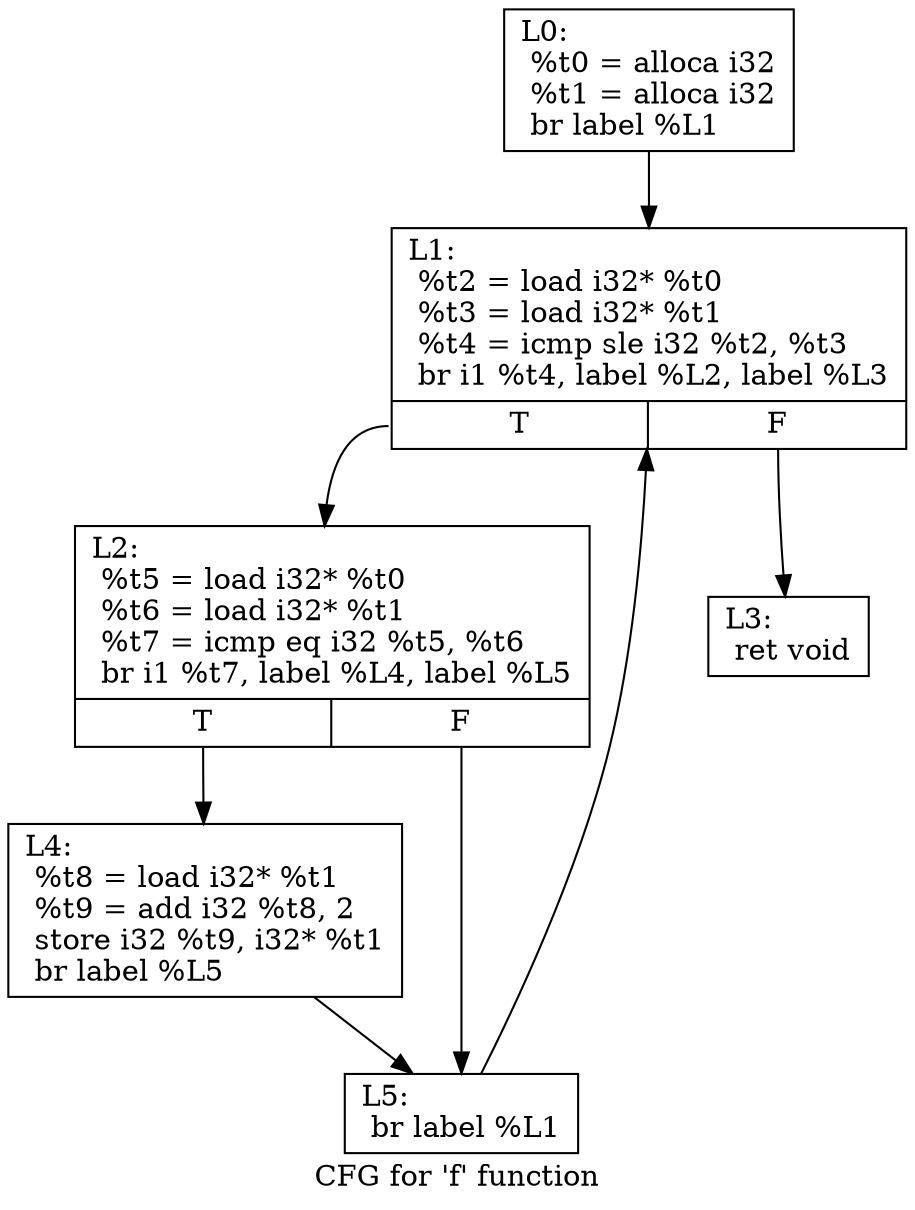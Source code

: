digraph "CFG for 'f' function" {
	label="CFG for 'f' function";

	Node0x9dd1e0 [shape=record,label="{L0:\l  %t0 = alloca i32\l  %t1 = alloca i32\l  br label %L1\l}"];
	Node0x9dd1e0 -> Node0x9eb040;
	Node0x9eb040 [shape=record,label="{L1:                                               \l  %t2 = load i32* %t0\l  %t3 = load i32* %t1\l  %t4 = icmp sle i32 %t2, %t3\l  br i1 %t4, label %L2, label %L3\l|{<s0>T|<s1>F}}"];
	Node0x9eb040:s0 -> Node0x9eb330;
	Node0x9eb040:s1 -> Node0x9eb3e0;
	Node0x9eb330 [shape=record,label="{L2:                                               \l  %t5 = load i32* %t0\l  %t6 = load i32* %t1\l  %t7 = icmp eq i32 %t5, %t6\l  br i1 %t7, label %L4, label %L5\l|{<s0>T|<s1>F}}"];
	Node0x9eb330:s0 -> Node0x9eb740;
	Node0x9eb330:s1 -> Node0x9ea550;
	Node0x9eb3e0 [shape=record,label="{L3:                                               \l  ret void\l}"];
	Node0x9eb740 [shape=record,label="{L4:                                               \l  %t8 = load i32* %t1\l  %t9 = add i32 %t8, 2\l  store i32 %t9, i32* %t1\l  br label %L5\l}"];
	Node0x9eb740 -> Node0x9ea550;
	Node0x9ea550 [shape=record,label="{L5:                                               \l  br label %L1\l}"];
	Node0x9ea550 -> Node0x9eb040;
}
